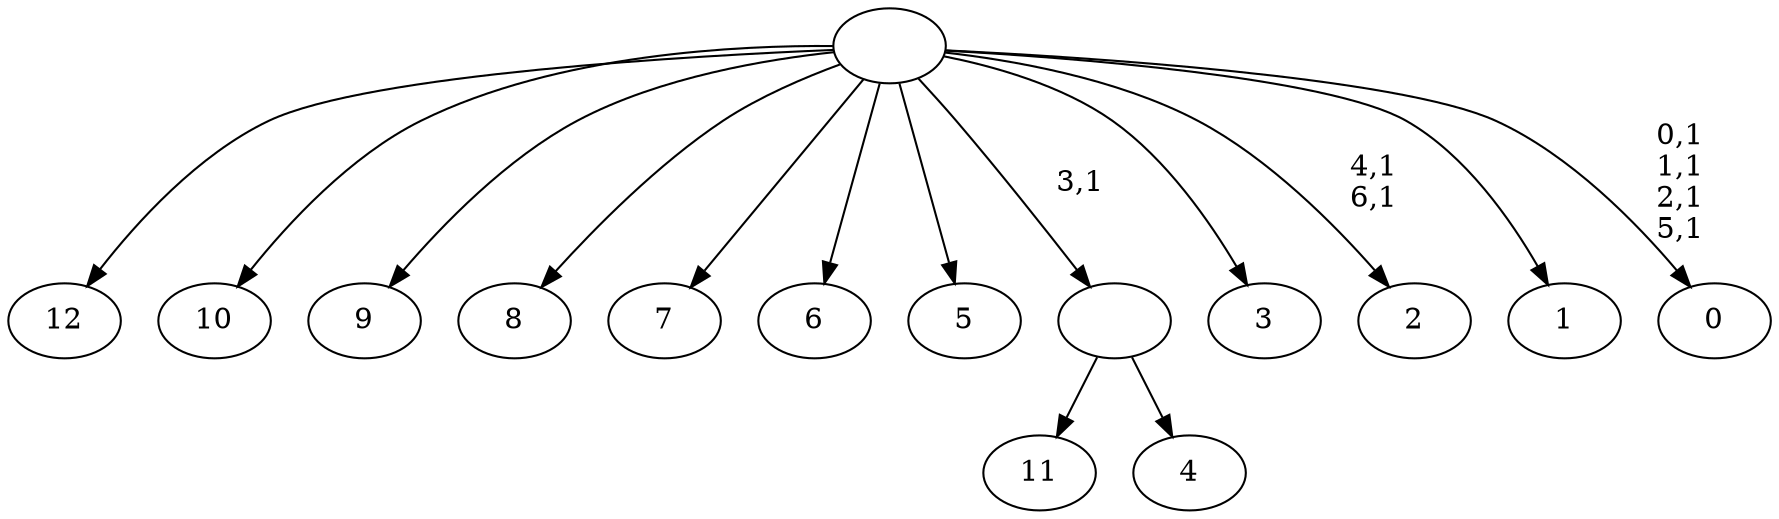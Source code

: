 digraph T {
	20 [label="12"]
	19 [label="11"]
	18 [label="10"]
	17 [label="9"]
	16 [label="8"]
	15 [label="7"]
	14 [label="6"]
	13 [label="5"]
	12 [label="4"]
	11 [label=""]
	10 [label="3"]
	9 [label="2"]
	6 [label="1"]
	5 [label="0"]
	0 [label=""]
	11 -> 19 [label=""]
	11 -> 12 [label=""]
	0 -> 5 [label="0,1\n1,1\n2,1\n5,1"]
	0 -> 9 [label="4,1\n6,1"]
	0 -> 20 [label=""]
	0 -> 18 [label=""]
	0 -> 17 [label=""]
	0 -> 16 [label=""]
	0 -> 15 [label=""]
	0 -> 14 [label=""]
	0 -> 13 [label=""]
	0 -> 11 [label="3,1"]
	0 -> 10 [label=""]
	0 -> 6 [label=""]
}
